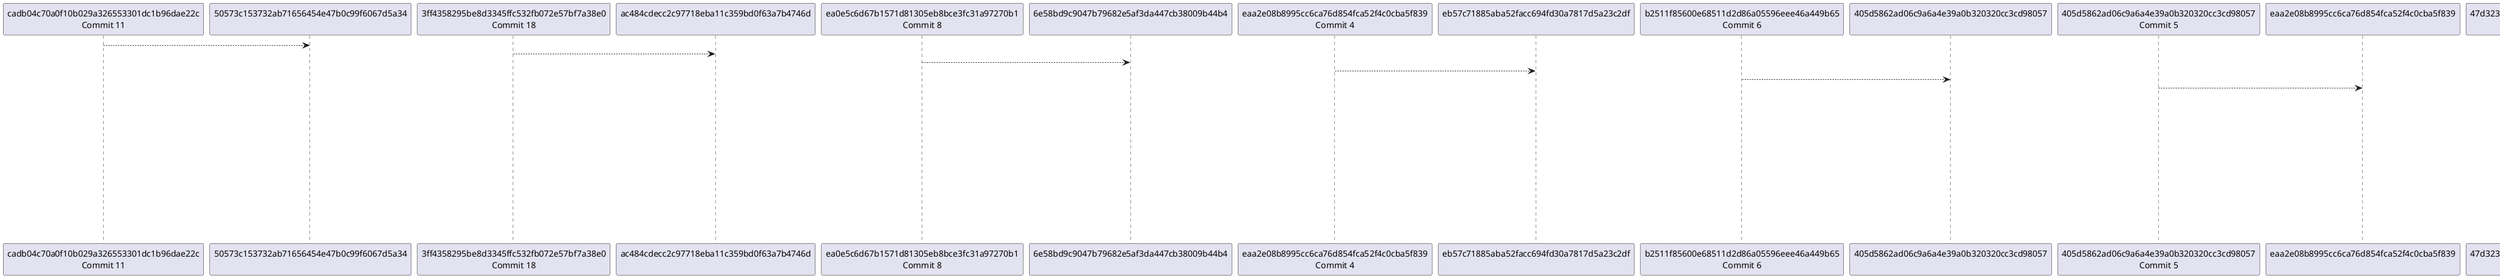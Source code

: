 @startuml
"cadb04c70a0f10b029a326553301dc1b96dae22c\nCommit 11" --> "50573c153732ab71656454e47b0c99f6067d5a34\n"
"3ff4358295be8d3345ffc532fb072e57bf7a38e0\nCommit 18" --> "ac484cdecc2c97718eba11c359bd0f63a7b4746d\n"
"ea0e5c6d67b1571d81305eb8bce3fc31a97270b1\nCommit 8" --> "6e58bd9c9047b79682e5af3da447cb38009b44b4\n"
"eaa2e08b8995cc6ca76d854fca52f4c0cba5f839\nCommit 4" --> "eb57c71885aba52facc694fd30a7817d5a23c2df\n"
"b2511f85600e68511d2d86a05596eee46a449b65\nCommit 6" --> "405d5862ad06c9a6a4e39a0b320320cc3cd98057\n"
"405d5862ad06c9a6a4e39a0b320320cc3cd98057\nCommit 5" --> "eaa2e08b8995cc6ca76d854fca52f4c0cba5f839\n"
"47d32394f69645fb6e61db4740ec7f399ddbd3ba\nCommit 2" --> "aaaee08a066e5960782e44a70c5f25396eb96271\n"
"5c5b0d2fe5c871c60618a2f9f857f11bd259049b\nCommit 15" --> "67ae7c776748af3a02d0ddcd189df23ba5b262b4\n"
"4121a8643e7a9c51d9bd23a5184036ce0ce70f39\nCommit 13" --> "e77422804f8452836884b3751eaa71057fd407d6\n"
"8fc7eb61881d0878aa090f942f9445691928ed7d\nSecond commit" --> "e742c741b877d70003f1356affe37bbcb3a94d68\n"
"67ae7c776748af3a02d0ddcd189df23ba5b262b4\nCommit 14" --> "4121a8643e7a9c51d9bd23a5184036ce0ce70f39\n"
"6e58bd9c9047b79682e5af3da447cb38009b44b4\nCommit 7" --> "b2511f85600e68511d2d86a05596eee46a449b65\n"
"50573c153732ab71656454e47b0c99f6067d5a34\nCommit 10" --> "78ae79a95b7a5fb2143f0e17cf281e1b6d181676\n"
"7dc9464d8d8a1e40337cafe5adcc65b268fa2688\nCommit 19" --> "3ff4358295be8d3345ffc532fb072e57bf7a38e0\n"
"ac484cdecc2c97718eba11c359bd0f63a7b4746d\nCommit 17" --> "c63f8d79af6e0f1afd08c649dc9171a28f991a8d\n"
"9e7aba8cf6e429836d8a2fce1d80fb6df0f96650\nCommit 20" --> "7dc9464d8d8a1e40337cafe5adcc65b268fa2688\n"
"aaaee08a066e5960782e44a70c5f25396eb96271\nCommit 1" --> "a82f2ad06eb7e816154429e55cf0b3f03f9612c8\n"
"78ae79a95b7a5fb2143f0e17cf281e1b6d181676\nCommit 9" --> "ea0e5c6d67b1571d81305eb8bce3fc31a97270b1\n"
"c63f8d79af6e0f1afd08c649dc9171a28f991a8d\nCommit 16" --> "5c5b0d2fe5c871c60618a2f9f857f11bd259049b\n"
"a82f2ad06eb7e816154429e55cf0b3f03f9612c8\nCommit $i" --> "9c49a00f40796707fdcb827bdbbe281502e99f0e\n"
"9c49a00f40796707fdcb827bdbbe281502e99f0e\nThird commit" --> "8fc7eb61881d0878aa090f942f9445691928ed7d\n"
"eb57c71885aba52facc694fd30a7817d5a23c2df\nCommit 3" --> "47d32394f69645fb6e61db4740ec7f399ddbd3ba\n"
"e77422804f8452836884b3751eaa71057fd407d6\nCommit 12" --> "cadb04c70a0f10b029a326553301dc1b96dae22c\n"
@enduml
